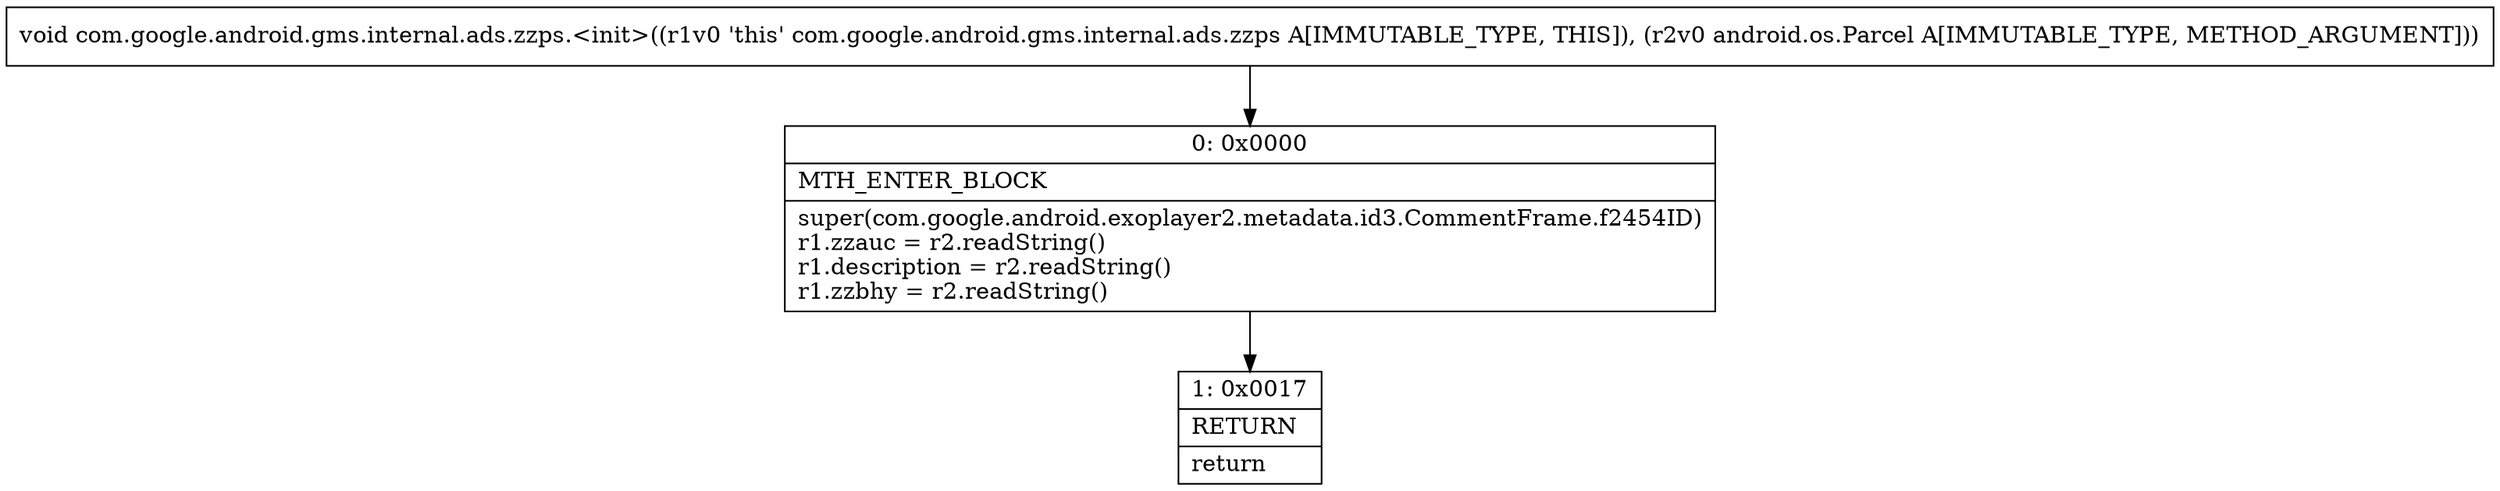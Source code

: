 digraph "CFG forcom.google.android.gms.internal.ads.zzps.\<init\>(Landroid\/os\/Parcel;)V" {
Node_0 [shape=record,label="{0\:\ 0x0000|MTH_ENTER_BLOCK\l|super(com.google.android.exoplayer2.metadata.id3.CommentFrame.f2454ID)\lr1.zzauc = r2.readString()\lr1.description = r2.readString()\lr1.zzbhy = r2.readString()\l}"];
Node_1 [shape=record,label="{1\:\ 0x0017|RETURN\l|return\l}"];
MethodNode[shape=record,label="{void com.google.android.gms.internal.ads.zzps.\<init\>((r1v0 'this' com.google.android.gms.internal.ads.zzps A[IMMUTABLE_TYPE, THIS]), (r2v0 android.os.Parcel A[IMMUTABLE_TYPE, METHOD_ARGUMENT])) }"];
MethodNode -> Node_0;
Node_0 -> Node_1;
}

